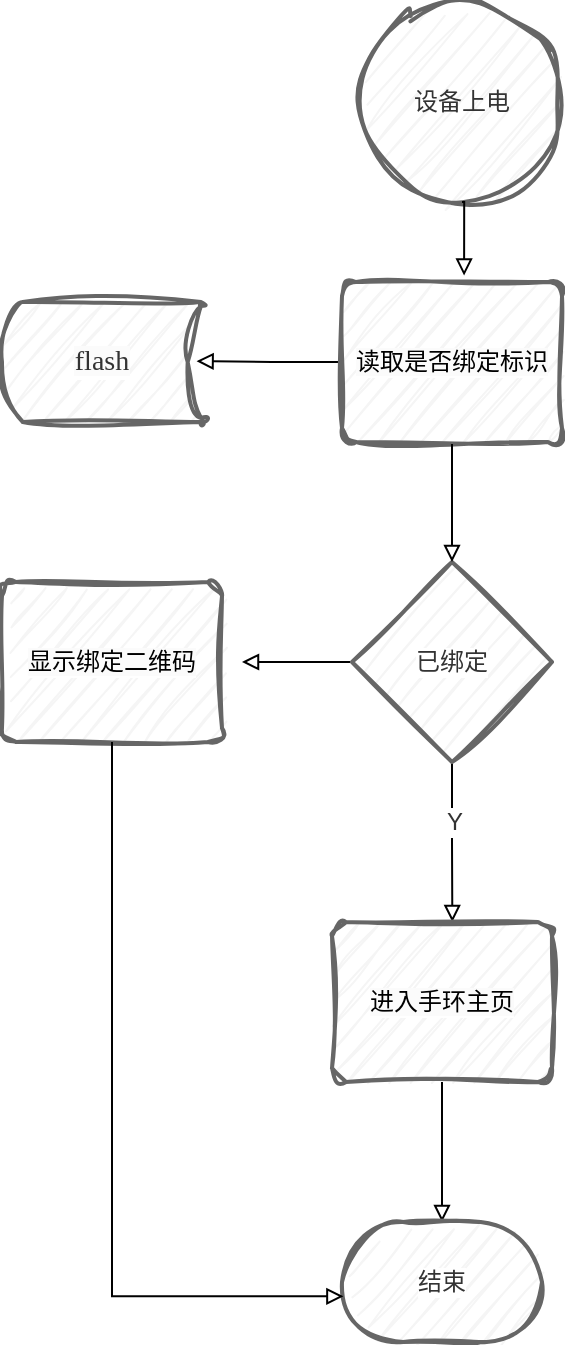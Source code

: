 <mxfile version="24.4.4" type="github">
  <diagram id="C5RBs43oDa-KdzZeNtuy" name="Page-1">
    <mxGraphModel dx="1430" dy="757" grid="1" gridSize="10" guides="1" tooltips="1" connect="1" arrows="1" fold="1" page="1" pageScale="1" pageWidth="827" pageHeight="1169" math="0" shadow="0">
      <root>
        <mxCell id="WIyWlLk6GJQsqaUBKTNV-0" />
        <mxCell id="WIyWlLk6GJQsqaUBKTNV-1" parent="WIyWlLk6GJQsqaUBKTNV-0" />
        <mxCell id="3shrx6Ndx7oGJynZg30E-2" value="设备上电" style="strokeWidth=2;html=1;shape=mxgraph.flowchart.start_2;whiteSpace=wrap;rounded=1;shadow=0;glass=0;sketch=1;jiggle=2;curveFitting=1;strokeColor=#666666;align=center;verticalAlign=middle;fontFamily=Helvetica;fontSize=12;fontColor=#333333;fillColor=#f5f5f5;" vertex="1" parent="WIyWlLk6GJQsqaUBKTNV-1">
          <mxGeometry x="400" y="60" width="100" height="100" as="geometry" />
        </mxCell>
        <mxCell id="3shrx6Ndx7oGJynZg30E-3" style="edgeStyle=orthogonalEdgeStyle;rounded=0;orthogonalLoop=1;jettySize=auto;html=1;exitX=0.5;exitY=1;exitDx=0;exitDy=0;exitPerimeter=0;entryX=0.555;entryY=-0.04;entryDx=0;entryDy=0;entryPerimeter=0;fontFamily=Helvetica;fontSize=12;fontColor=#333333;targetPerimeterSpacing=1;sourcePerimeterSpacing=1;endArrow=block;endFill=0;" edge="1" parent="WIyWlLk6GJQsqaUBKTNV-1" source="3shrx6Ndx7oGJynZg30E-2" target="3shrx6Ndx7oGJynZg30E-9">
          <mxGeometry relative="1" as="geometry">
            <mxPoint x="450" y="210" as="targetPoint" />
          </mxGeometry>
        </mxCell>
        <mxCell id="3shrx6Ndx7oGJynZg30E-5" style="edgeStyle=orthogonalEdgeStyle;rounded=0;orthogonalLoop=1;jettySize=auto;html=1;entryX=0.973;entryY=0.493;entryDx=0;entryDy=0;entryPerimeter=0;fontFamily=Helvetica;fontSize=12;fontColor=#333333;exitX=0;exitY=0.5;exitDx=0;exitDy=0;endArrow=block;endFill=0;" edge="1" parent="WIyWlLk6GJQsqaUBKTNV-1" source="3shrx6Ndx7oGJynZg30E-9" target="3shrx6Ndx7oGJynZg30E-8">
          <mxGeometry relative="1" as="geometry">
            <mxPoint x="390" y="270" as="sourcePoint" />
            <mxPoint x="300" y="265" as="targetPoint" />
          </mxGeometry>
        </mxCell>
        <mxCell id="3shrx6Ndx7oGJynZg30E-8" value="&lt;span style=&quot;font-family: Calibri; font-size: 14px; background-color: rgb(251, 251, 251);&quot;&gt;flash&lt;/span&gt;" style="strokeWidth=2;html=1;shape=mxgraph.flowchart.stored_data;whiteSpace=wrap;rounded=1;shadow=0;glass=0;sketch=1;jiggle=2;curveFitting=1;strokeColor=#666666;align=center;verticalAlign=middle;fontFamily=Helvetica;fontSize=12;fontColor=#333333;labelBackgroundColor=default;fillColor=#f5f5f5;" vertex="1" parent="WIyWlLk6GJQsqaUBKTNV-1">
          <mxGeometry x="220" y="210" width="100" height="60" as="geometry" />
        </mxCell>
        <mxCell id="3shrx6Ndx7oGJynZg30E-9" value="&lt;span style=&quot;color: rgb(0, 0, 0); background-color: rgb(251, 251, 251);&quot;&gt;读取是否绑定标识&lt;/span&gt;" style="rounded=1;whiteSpace=wrap;html=1;absoluteArcSize=1;arcSize=14;strokeWidth=2;shadow=0;glass=0;sketch=1;jiggle=2;curveFitting=1;strokeColor=#666666;align=center;verticalAlign=middle;fontFamily=Helvetica;fontSize=12;fontColor=#333333;labelBackgroundColor=default;fillColor=#f5f5f5;" vertex="1" parent="WIyWlLk6GJQsqaUBKTNV-1">
          <mxGeometry x="390" y="200" width="110" height="80" as="geometry" />
        </mxCell>
        <mxCell id="3shrx6Ndx7oGJynZg30E-13" style="edgeStyle=orthogonalEdgeStyle;rounded=0;orthogonalLoop=1;jettySize=auto;html=1;exitX=0.5;exitY=1;exitDx=0;exitDy=0;exitPerimeter=0;strokeColor=default;align=center;verticalAlign=middle;fontFamily=Helvetica;fontSize=12;fontColor=#333333;labelBackgroundColor=default;endArrow=block;endFill=0;sourcePerimeterSpacing=1;targetPerimeterSpacing=1;" edge="1" parent="WIyWlLk6GJQsqaUBKTNV-1" source="3shrx6Ndx7oGJynZg30E-11">
          <mxGeometry relative="1" as="geometry">
            <mxPoint x="445.172" y="520" as="targetPoint" />
          </mxGeometry>
        </mxCell>
        <mxCell id="3shrx6Ndx7oGJynZg30E-15" value="Y" style="edgeLabel;html=1;align=center;verticalAlign=middle;resizable=0;points=[];rounded=1;shadow=0;glass=0;sketch=1;jiggle=2;curveFitting=1;strokeColor=#666666;strokeWidth=2;fontFamily=Helvetica;fontSize=12;fontColor=#333333;labelBackgroundColor=default;fillColor=#f5f5f5;" vertex="1" connectable="0" parent="3shrx6Ndx7oGJynZg30E-13">
          <mxGeometry x="-0.259" y="1" relative="1" as="geometry">
            <mxPoint as="offset" />
          </mxGeometry>
        </mxCell>
        <mxCell id="3shrx6Ndx7oGJynZg30E-18" style="edgeStyle=orthogonalEdgeStyle;rounded=0;orthogonalLoop=1;jettySize=auto;html=1;strokeColor=default;align=center;verticalAlign=middle;fontFamily=Helvetica;fontSize=12;fontColor=#333333;labelBackgroundColor=default;endArrow=block;endFill=0;sourcePerimeterSpacing=1;targetPerimeterSpacing=1;entryX=1;entryY=0.5;entryDx=0;entryDy=0;" edge="1" parent="WIyWlLk6GJQsqaUBKTNV-1" source="3shrx6Ndx7oGJynZg30E-11">
          <mxGeometry relative="1" as="geometry">
            <mxPoint x="340" y="390" as="targetPoint" />
          </mxGeometry>
        </mxCell>
        <mxCell id="3shrx6Ndx7oGJynZg30E-11" value="已绑定" style="strokeWidth=2;html=1;shape=mxgraph.flowchart.decision;whiteSpace=wrap;rounded=1;shadow=0;glass=0;sketch=1;jiggle=2;curveFitting=1;strokeColor=#666666;align=center;verticalAlign=middle;fontFamily=Helvetica;fontSize=12;fontColor=#333333;labelBackgroundColor=default;fillColor=#f5f5f5;" vertex="1" parent="WIyWlLk6GJQsqaUBKTNV-1">
          <mxGeometry x="395" y="340" width="100" height="100" as="geometry" />
        </mxCell>
        <mxCell id="3shrx6Ndx7oGJynZg30E-12" style="edgeStyle=orthogonalEdgeStyle;rounded=0;orthogonalLoop=1;jettySize=auto;html=1;entryX=0.5;entryY=0;entryDx=0;entryDy=0;entryPerimeter=0;strokeColor=default;align=center;verticalAlign=middle;fontFamily=Helvetica;fontSize=12;fontColor=#333333;labelBackgroundColor=default;endArrow=block;endFill=0;sourcePerimeterSpacing=1;targetPerimeterSpacing=1;" edge="1" parent="WIyWlLk6GJQsqaUBKTNV-1" source="3shrx6Ndx7oGJynZg30E-9" target="3shrx6Ndx7oGJynZg30E-11">
          <mxGeometry relative="1" as="geometry" />
        </mxCell>
        <mxCell id="3shrx6Ndx7oGJynZg30E-16" style="edgeStyle=orthogonalEdgeStyle;rounded=0;orthogonalLoop=1;jettySize=auto;html=1;exitX=0.5;exitY=1;exitDx=0;exitDy=0;strokeColor=default;align=center;verticalAlign=middle;fontFamily=Helvetica;fontSize=12;fontColor=#333333;labelBackgroundColor=default;endArrow=block;endFill=0;sourcePerimeterSpacing=1;targetPerimeterSpacing=1;entryX=0.5;entryY=0;entryDx=0;entryDy=0;entryPerimeter=0;" edge="1" parent="WIyWlLk6GJQsqaUBKTNV-1" source="3shrx6Ndx7oGJynZg30E-14" target="3shrx6Ndx7oGJynZg30E-17">
          <mxGeometry relative="1" as="geometry">
            <mxPoint x="440.345" y="650" as="targetPoint" />
          </mxGeometry>
        </mxCell>
        <mxCell id="3shrx6Ndx7oGJynZg30E-14" value="&lt;font color=&quot;#000000&quot;&gt;&lt;span style=&quot;background-color: rgb(251, 251, 251);&quot;&gt;进入手环主页&lt;/span&gt;&lt;/font&gt;" style="rounded=1;whiteSpace=wrap;html=1;absoluteArcSize=1;arcSize=14;strokeWidth=2;shadow=0;glass=0;sketch=1;jiggle=2;curveFitting=1;strokeColor=#666666;align=center;verticalAlign=middle;fontFamily=Helvetica;fontSize=12;fontColor=#333333;labelBackgroundColor=default;fillColor=#f5f5f5;" vertex="1" parent="WIyWlLk6GJQsqaUBKTNV-1">
          <mxGeometry x="385" y="520" width="110" height="80" as="geometry" />
        </mxCell>
        <mxCell id="3shrx6Ndx7oGJynZg30E-17" value="结束" style="strokeWidth=2;html=1;shape=mxgraph.flowchart.terminator;whiteSpace=wrap;rounded=1;shadow=0;glass=0;sketch=1;jiggle=2;curveFitting=1;strokeColor=#666666;align=center;verticalAlign=middle;fontFamily=Helvetica;fontSize=12;fontColor=#333333;labelBackgroundColor=default;fillColor=#f5f5f5;" vertex="1" parent="WIyWlLk6GJQsqaUBKTNV-1">
          <mxGeometry x="390" y="670" width="100" height="60" as="geometry" />
        </mxCell>
        <mxCell id="3shrx6Ndx7oGJynZg30E-19" value="&lt;font color=&quot;#000000&quot;&gt;&lt;span style=&quot;background-color: rgb(251, 251, 251);&quot;&gt;显示绑定二维码&lt;/span&gt;&lt;/font&gt;" style="rounded=1;whiteSpace=wrap;html=1;absoluteArcSize=1;arcSize=14;strokeWidth=2;shadow=0;glass=0;sketch=1;jiggle=2;curveFitting=1;strokeColor=#666666;align=center;verticalAlign=middle;fontFamily=Helvetica;fontSize=12;fontColor=#333333;labelBackgroundColor=default;fillColor=#f5f5f5;" vertex="1" parent="WIyWlLk6GJQsqaUBKTNV-1">
          <mxGeometry x="220" y="350" width="110" height="80" as="geometry" />
        </mxCell>
        <mxCell id="3shrx6Ndx7oGJynZg30E-20" style="edgeStyle=orthogonalEdgeStyle;rounded=0;orthogonalLoop=1;jettySize=auto;html=1;exitX=0.5;exitY=1;exitDx=0;exitDy=0;entryX=0.007;entryY=0.619;entryDx=0;entryDy=0;entryPerimeter=0;strokeColor=default;align=center;verticalAlign=middle;fontFamily=Helvetica;fontSize=12;fontColor=#333333;labelBackgroundColor=default;endArrow=block;endFill=0;sourcePerimeterSpacing=1;targetPerimeterSpacing=1;" edge="1" parent="WIyWlLk6GJQsqaUBKTNV-1" source="3shrx6Ndx7oGJynZg30E-19" target="3shrx6Ndx7oGJynZg30E-17">
          <mxGeometry relative="1" as="geometry" />
        </mxCell>
      </root>
    </mxGraphModel>
  </diagram>
</mxfile>
